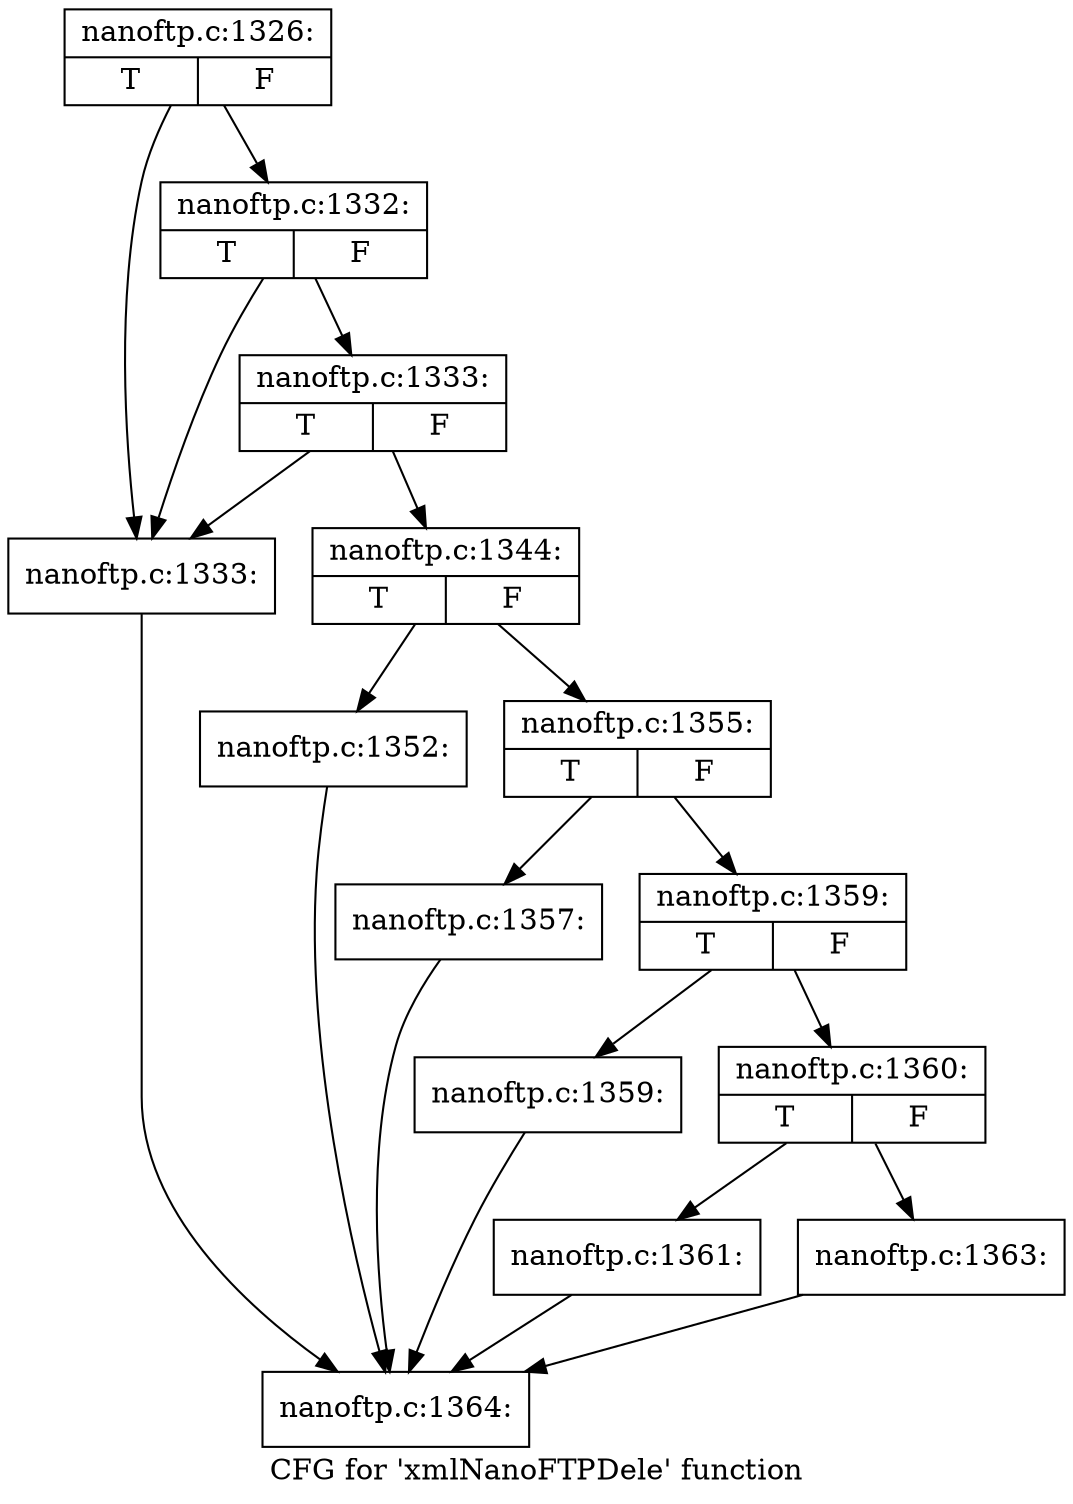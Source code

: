 digraph "CFG for 'xmlNanoFTPDele' function" {
	label="CFG for 'xmlNanoFTPDele' function";

	Node0x3ee85c0 [shape=record,label="{nanoftp.c:1326:|{<s0>T|<s1>F}}"];
	Node0x3ee85c0 -> Node0x3ef1760;
	Node0x3ee85c0 -> Node0x3ef1880;
	Node0x3ef1880 [shape=record,label="{nanoftp.c:1332:|{<s0>T|<s1>F}}"];
	Node0x3ef1880 -> Node0x3ef1760;
	Node0x3ef1880 -> Node0x3ef1800;
	Node0x3ef1800 [shape=record,label="{nanoftp.c:1333:|{<s0>T|<s1>F}}"];
	Node0x3ef1800 -> Node0x3ef1760;
	Node0x3ef1800 -> Node0x3ef17b0;
	Node0x3ef1760 [shape=record,label="{nanoftp.c:1333:}"];
	Node0x3ef1760 -> Node0x3c5fab0;
	Node0x3ef17b0 [shape=record,label="{nanoftp.c:1344:|{<s0>T|<s1>F}}"];
	Node0x3ef17b0 -> Node0x3ef3200;
	Node0x3ef17b0 -> Node0x3ef3250;
	Node0x3ef3200 [shape=record,label="{nanoftp.c:1352:}"];
	Node0x3ef3200 -> Node0x3c5fab0;
	Node0x3ef3250 [shape=record,label="{nanoftp.c:1355:|{<s0>T|<s1>F}}"];
	Node0x3ef3250 -> Node0x3ef3c20;
	Node0x3ef3250 -> Node0x3ef3c70;
	Node0x3ef3c20 [shape=record,label="{nanoftp.c:1357:}"];
	Node0x3ef3c20 -> Node0x3c5fab0;
	Node0x3ef3c70 [shape=record,label="{nanoftp.c:1359:|{<s0>T|<s1>F}}"];
	Node0x3ef3c70 -> Node0x3ef4200;
	Node0x3ef3c70 -> Node0x3ef4250;
	Node0x3ef4200 [shape=record,label="{nanoftp.c:1359:}"];
	Node0x3ef4200 -> Node0x3c5fab0;
	Node0x3ef4250 [shape=record,label="{nanoftp.c:1360:|{<s0>T|<s1>F}}"];
	Node0x3ef4250 -> Node0x3ef46e0;
	Node0x3ef4250 -> Node0x3ef4730;
	Node0x3ef46e0 [shape=record,label="{nanoftp.c:1361:}"];
	Node0x3ef46e0 -> Node0x3c5fab0;
	Node0x3ef4730 [shape=record,label="{nanoftp.c:1363:}"];
	Node0x3ef4730 -> Node0x3c5fab0;
	Node0x3c5fab0 [shape=record,label="{nanoftp.c:1364:}"];
}

